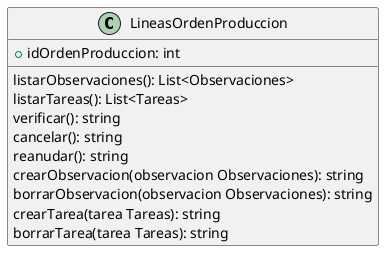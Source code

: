 @startuml LineasOrdenProduccion
class LineasOrdenProduccion{
    +idOrdenProduccion: int

    listarObservaciones(): List<Observaciones>
    listarTareas(): List<Tareas>
    verificar(): string
    cancelar(): string
    reanudar(): string
    crearObservacion(observacion Observaciones): string
    borrarObservacion(observacion Observaciones): string
    crearTarea(tarea Tareas): string
    borrarTarea(tarea Tareas): string
}
@enduml